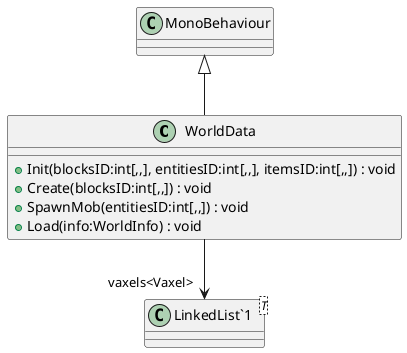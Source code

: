 @startuml
class WorldData {
    + Init(blocksID:int[,,], entitiesID:int[,,], itemsID:int[,,]) : void
    + Create(blocksID:int[,,]) : void
    + SpawnMob(entitiesID:int[,,]) : void
    + Load(info:WorldInfo) : void
}
class "LinkedList`1"<T> {
}
MonoBehaviour <|-- WorldData
WorldData --> "vaxels<Vaxel>" "LinkedList`1"
@enduml
